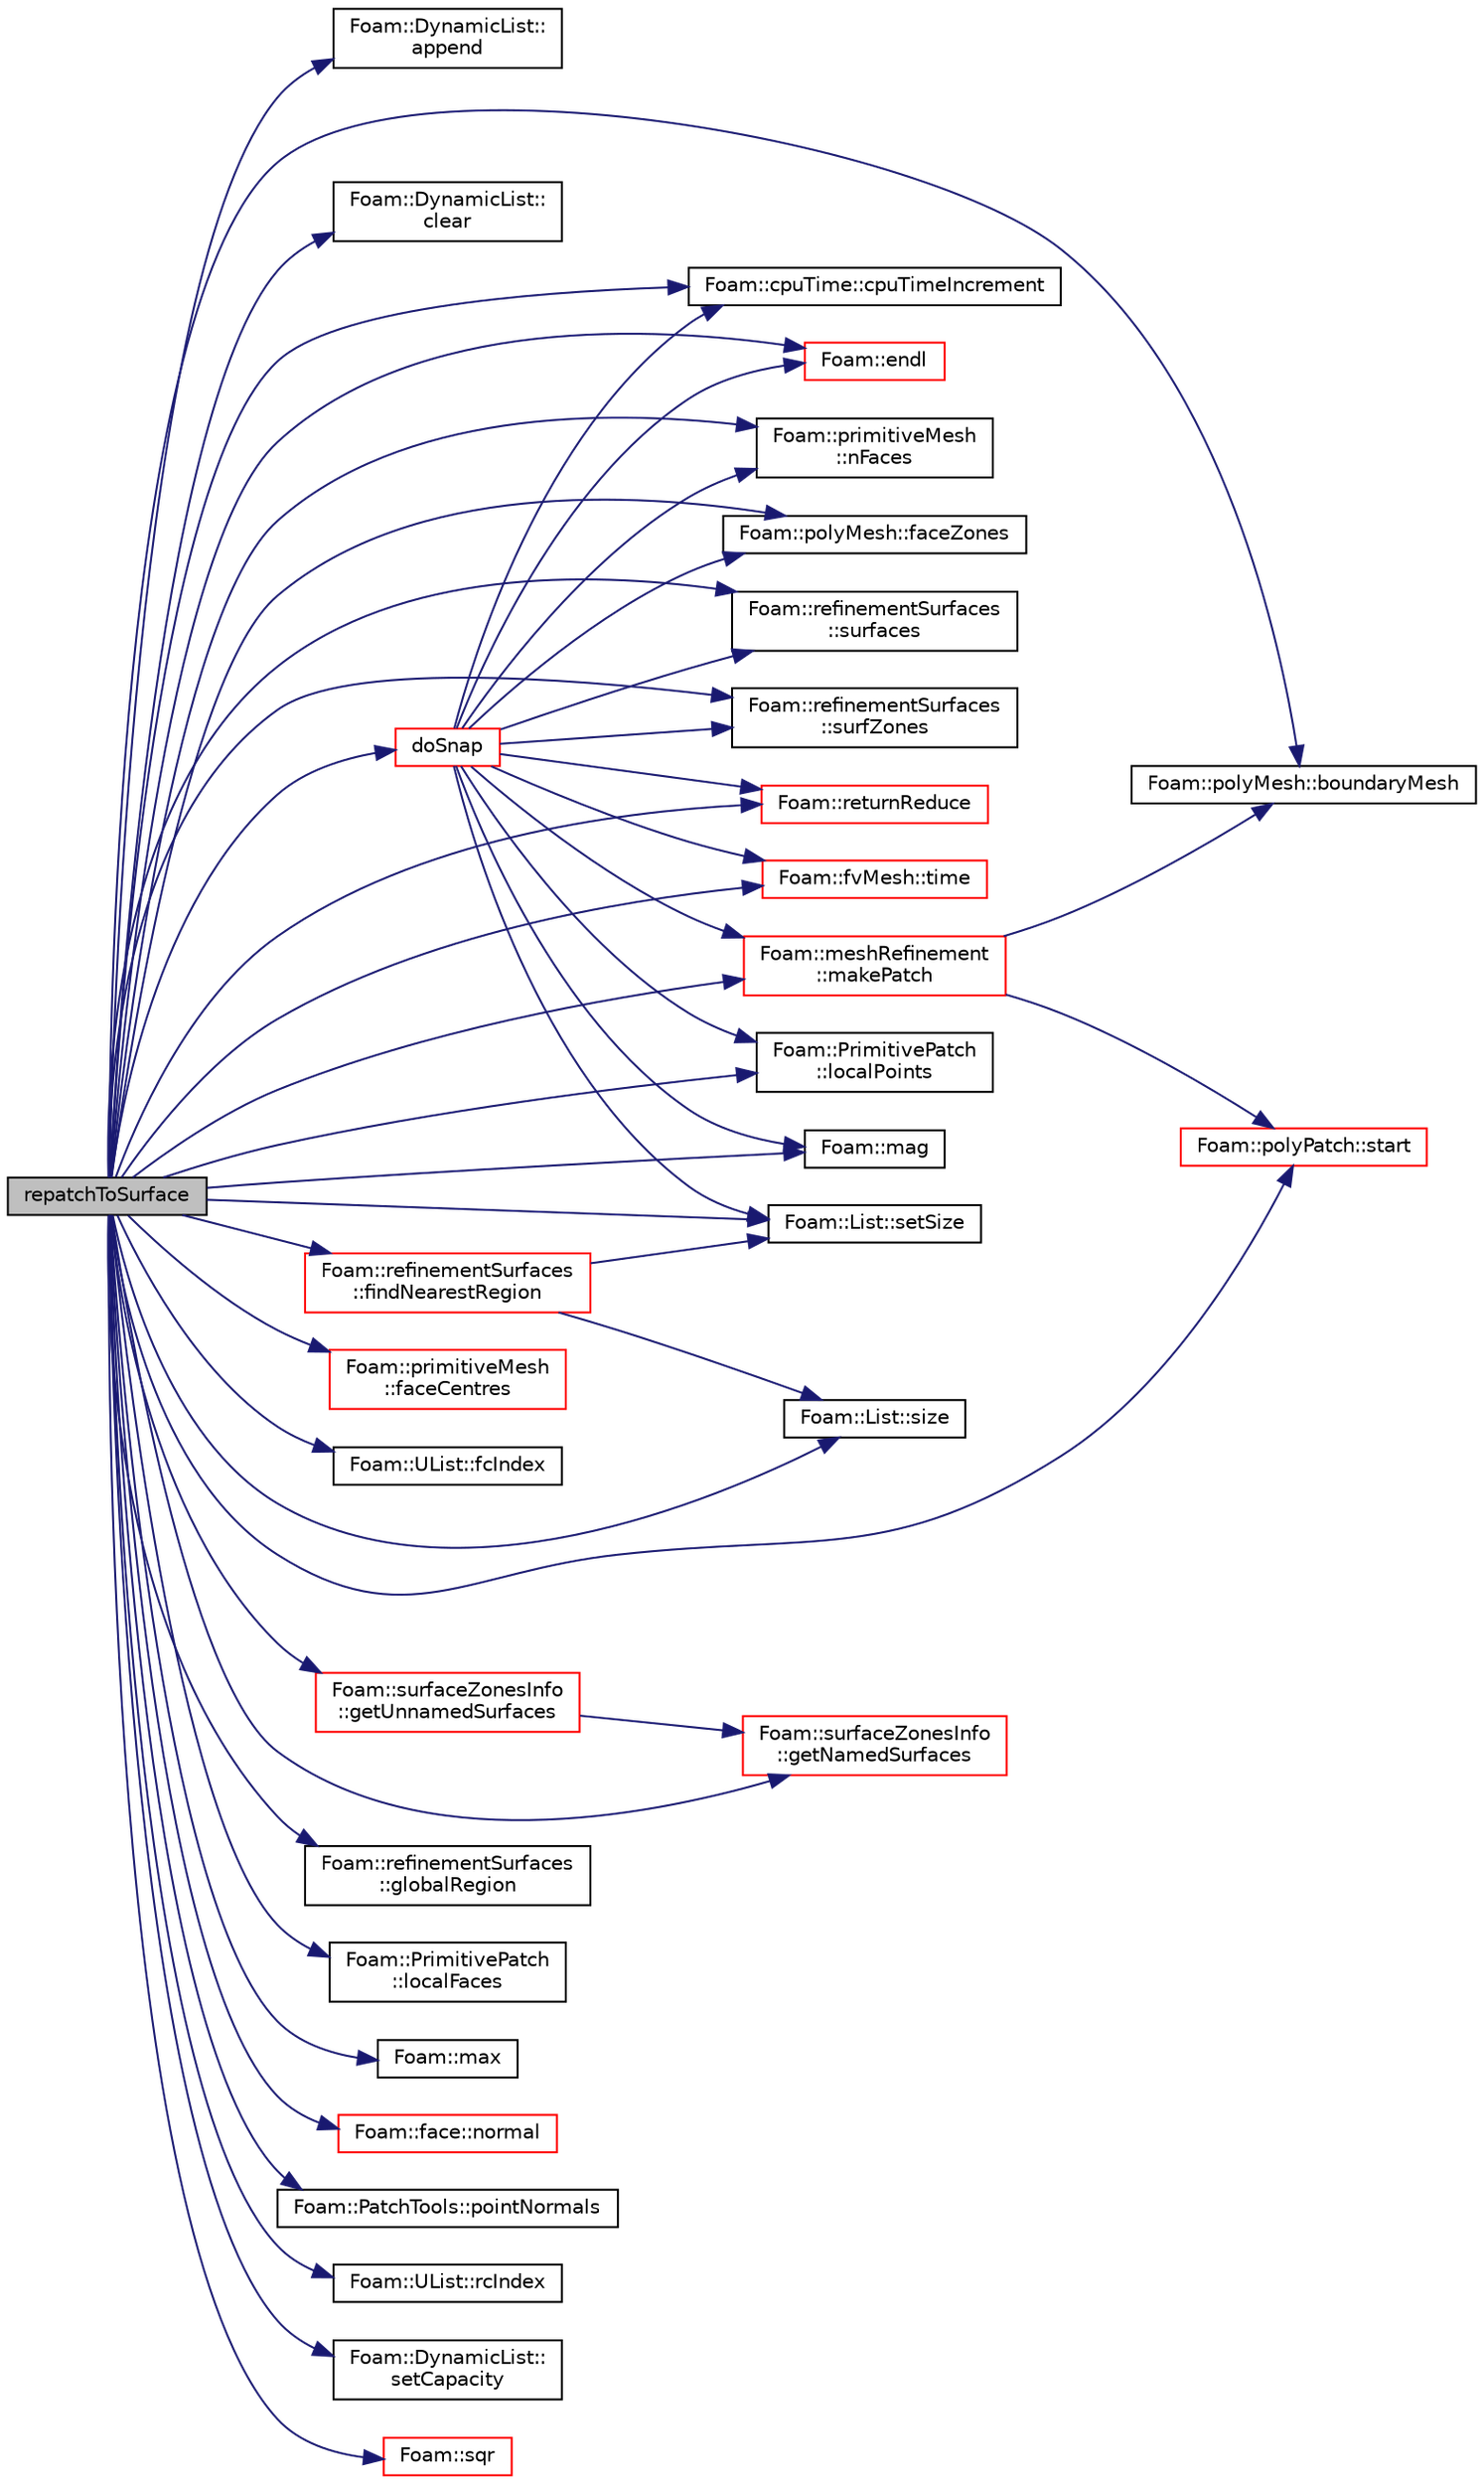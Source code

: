 digraph "repatchToSurface"
{
  bgcolor="transparent";
  edge [fontname="Helvetica",fontsize="10",labelfontname="Helvetica",labelfontsize="10"];
  node [fontname="Helvetica",fontsize="10",shape=record];
  rankdir="LR";
  Node5311 [label="repatchToSurface",height=0.2,width=0.4,color="black", fillcolor="grey75", style="filled", fontcolor="black"];
  Node5311 -> Node5312 [color="midnightblue",fontsize="10",style="solid",fontname="Helvetica"];
  Node5312 [label="Foam::DynamicList::\lappend",height=0.2,width=0.4,color="black",URL="$a27005.html#a7b67b42af715604376ad63a681dee6d8",tooltip="Append an element at the end of the list. "];
  Node5311 -> Node5313 [color="midnightblue",fontsize="10",style="solid",fontname="Helvetica"];
  Node5313 [label="Foam::polyMesh::boundaryMesh",height=0.2,width=0.4,color="black",URL="$a28565.html#a9f2b68c134340291eda6197f47f25484",tooltip="Return boundary mesh. "];
  Node5311 -> Node5314 [color="midnightblue",fontsize="10",style="solid",fontname="Helvetica"];
  Node5314 [label="Foam::DynamicList::\lclear",height=0.2,width=0.4,color="black",URL="$a27005.html#ac8bb3912a3ce86b15842e79d0b421204",tooltip="Clear the addressed list, i.e. set the size to zero. "];
  Node5311 -> Node5315 [color="midnightblue",fontsize="10",style="solid",fontname="Helvetica"];
  Node5315 [label="Foam::cpuTime::cpuTimeIncrement",height=0.2,width=0.4,color="black",URL="$a29837.html#a4175329836735c8e826766a016455fa1",tooltip="Return CPU time (in seconds) since last call to cpuTimeIncrement() "];
  Node5311 -> Node5316 [color="midnightblue",fontsize="10",style="solid",fontname="Helvetica"];
  Node5316 [label="doSnap",height=0.2,width=0.4,color="red",URL="$a25921.html#adf0870a8be4483ecdb73b26b20d027ee"];
  Node5316 -> Node5317 [color="midnightblue",fontsize="10",style="solid",fontname="Helvetica"];
  Node5317 [label="Foam::endl",height=0.2,width=0.4,color="red",URL="$a21851.html#a2db8fe02a0d3909e9351bb4275b23ce4",tooltip="Add newline and flush stream. "];
  Node5316 -> Node5319 [color="midnightblue",fontsize="10",style="solid",fontname="Helvetica"];
  Node5319 [label="Foam::primitiveMesh\l::nFaces",height=0.2,width=0.4,color="black",URL="$a28685.html#abe602c985a3c9ffa67176e969e77ca6f"];
  Node5316 -> Node5322 [color="midnightblue",fontsize="10",style="solid",fontname="Helvetica"];
  Node5322 [label="Foam::polyMesh::faceZones",height=0.2,width=0.4,color="black",URL="$a28565.html#af216614a0f9997169eea2cade46dc9ba",tooltip="Return face zone mesh. "];
  Node5316 -> Node5323 [color="midnightblue",fontsize="10",style="solid",fontname="Helvetica"];
  Node5323 [label="Foam::refinementSurfaces\l::surfaces",height=0.2,width=0.4,color="black",URL="$a25881.html#aecbcb64045a3d1f599507e1dbd376c88"];
  Node5316 -> Node5324 [color="midnightblue",fontsize="10",style="solid",fontname="Helvetica"];
  Node5324 [label="Foam::refinementSurfaces\l::surfZones",height=0.2,width=0.4,color="black",URL="$a25881.html#ab01f5ea8179426ce11414d1e1fee91e5"];
  Node5316 -> Node5372 [color="midnightblue",fontsize="10",style="solid",fontname="Helvetica"];
  Node5372 [label="Foam::returnReduce",height=0.2,width=0.4,color="red",URL="$a21851.html#a8d528a67d2a9c6fe4fb94bc86872624b"];
  Node5316 -> Node5514 [color="midnightblue",fontsize="10",style="solid",fontname="Helvetica"];
  Node5514 [label="Foam::fvMesh::time",height=0.2,width=0.4,color="red",URL="$a23593.html#a0d94096809fe3376b29a2a29ca11bb18",tooltip="Return the top-level database. "];
  Node5316 -> Node5747 [color="midnightblue",fontsize="10",style="solid",fontname="Helvetica"];
  Node5747 [label="Foam::meshRefinement\l::makePatch",height=0.2,width=0.4,color="red",URL="$a25857.html#aca2e02beb44887a5eede2d5061d6eb54",tooltip="Create patch from set of patches. "];
  Node5747 -> Node5313 [color="midnightblue",fontsize="10",style="solid",fontname="Helvetica"];
  Node5747 -> Node5394 [color="midnightblue",fontsize="10",style="solid",fontname="Helvetica"];
  Node5394 [label="Foam::polyPatch::start",height=0.2,width=0.4,color="red",URL="$a28633.html#a6bfd3e3abb11e98bdb4b98671cec1234",tooltip="Return start label of this patch in the polyMesh face list. "];
  Node5316 -> Node5315 [color="midnightblue",fontsize="10",style="solid",fontname="Helvetica"];
  Node5316 -> Node5398 [color="midnightblue",fontsize="10",style="solid",fontname="Helvetica"];
  Node5398 [label="Foam::List::setSize",height=0.2,width=0.4,color="black",URL="$a26833.html#aedb985ffeaf1bdbfeccc2a8730405703",tooltip="Reset size of List. "];
  Node5316 -> Node5447 [color="midnightblue",fontsize="10",style="solid",fontname="Helvetica"];
  Node5447 [label="Foam::PrimitivePatch\l::localPoints",height=0.2,width=0.4,color="black",URL="$a28693.html#aca6c65ee2831bb6795149af7635640a2",tooltip="Return pointField of points in patch. "];
  Node5316 -> Node5434 [color="midnightblue",fontsize="10",style="solid",fontname="Helvetica"];
  Node5434 [label="Foam::mag",height=0.2,width=0.4,color="black",URL="$a21851.html#a929da2a3fdcf3dacbbe0487d3a330dae"];
  Node5311 -> Node5317 [color="midnightblue",fontsize="10",style="solid",fontname="Helvetica"];
  Node5311 -> Node5519 [color="midnightblue",fontsize="10",style="solid",fontname="Helvetica"];
  Node5519 [label="Foam::primitiveMesh\l::faceCentres",height=0.2,width=0.4,color="red",URL="$a28685.html#a3319847c9ee813a5398d011b08de25a4"];
  Node5311 -> Node5322 [color="midnightblue",fontsize="10",style="solid",fontname="Helvetica"];
  Node5311 -> Node5695 [color="midnightblue",fontsize="10",style="solid",fontname="Helvetica"];
  Node5695 [label="Foam::UList::fcIndex",height=0.2,width=0.4,color="black",URL="$a26837.html#a512534dbc231b74b95ff84902c1b2087",tooltip="Return the forward circular index, i.e. the next index. "];
  Node5311 -> Node5765 [color="midnightblue",fontsize="10",style="solid",fontname="Helvetica"];
  Node5765 [label="Foam::refinementSurfaces\l::findNearestRegion",height=0.2,width=0.4,color="red",URL="$a25881.html#a80e23a2f389ab4ce2d741d30fa067985",tooltip="Find nearest point on surfaces. Return surface and region on. "];
  Node5765 -> Node5398 [color="midnightblue",fontsize="10",style="solid",fontname="Helvetica"];
  Node5765 -> Node5376 [color="midnightblue",fontsize="10",style="solid",fontname="Helvetica"];
  Node5376 [label="Foam::List::size",height=0.2,width=0.4,color="black",URL="$a26833.html#a8a5f6fa29bd4b500caf186f60245b384",tooltip="Override size to be inconsistent with allocated storage. "];
  Node5311 -> Node5767 [color="midnightblue",fontsize="10",style="solid",fontname="Helvetica"];
  Node5767 [label="Foam::surfaceZonesInfo\l::getNamedSurfaces",height=0.2,width=0.4,color="red",URL="$a25885.html#a59d8871cd9c916017046af1f0a57c60f",tooltip="Get indices of named surfaces (surfaces with faceZoneName) "];
  Node5311 -> Node5784 [color="midnightblue",fontsize="10",style="solid",fontname="Helvetica"];
  Node5784 [label="Foam::surfaceZonesInfo\l::getUnnamedSurfaces",height=0.2,width=0.4,color="red",URL="$a25885.html#a1f8c08324d9ad320e759f30f23b2d151",tooltip="Get indices of unnamed surfaces (surfaces without faceZoneName) "];
  Node5784 -> Node5767 [color="midnightblue",fontsize="10",style="solid",fontname="Helvetica"];
  Node5311 -> Node5786 [color="midnightblue",fontsize="10",style="solid",fontname="Helvetica"];
  Node5786 [label="Foam::refinementSurfaces\l::globalRegion",height=0.2,width=0.4,color="black",URL="$a25881.html#a69bb2125423b0015d3b44d9f5ae678eb",tooltip="From surface and region on surface to global region. "];
  Node5311 -> Node5787 [color="midnightblue",fontsize="10",style="solid",fontname="Helvetica"];
  Node5787 [label="Foam::PrimitivePatch\l::localFaces",height=0.2,width=0.4,color="black",URL="$a28693.html#aa4bd29e9c9de3d53e26aa2bf2e803c60",tooltip="Return patch faces addressing into local point list. "];
  Node5311 -> Node5447 [color="midnightblue",fontsize="10",style="solid",fontname="Helvetica"];
  Node5311 -> Node5434 [color="midnightblue",fontsize="10",style="solid",fontname="Helvetica"];
  Node5311 -> Node5747 [color="midnightblue",fontsize="10",style="solid",fontname="Helvetica"];
  Node5311 -> Node5536 [color="midnightblue",fontsize="10",style="solid",fontname="Helvetica"];
  Node5536 [label="Foam::max",height=0.2,width=0.4,color="black",URL="$a21851.html#ac993e906cf2774ae77e666bc24e81733"];
  Node5311 -> Node5319 [color="midnightblue",fontsize="10",style="solid",fontname="Helvetica"];
  Node5311 -> Node5788 [color="midnightblue",fontsize="10",style="solid",fontname="Helvetica"];
  Node5788 [label="Foam::face::normal",height=0.2,width=0.4,color="red",URL="$a28369.html#a9c276d6ebebcebe172195c3106e409ad",tooltip="Vector normal; magnitude is equal to area of face. "];
  Node5311 -> Node5791 [color="midnightblue",fontsize="10",style="solid",fontname="Helvetica"];
  Node5791 [label="Foam::PatchTools::pointNormals",height=0.2,width=0.4,color="black",URL="$a28681.html#a58be29b3b41b95dc044d8d273cf990a2",tooltip="Return parallel consistent point normals for patches using mesh points. "];
  Node5311 -> Node5792 [color="midnightblue",fontsize="10",style="solid",fontname="Helvetica"];
  Node5792 [label="Foam::UList::rcIndex",height=0.2,width=0.4,color="black",URL="$a26837.html#a286b66c68007df4532de24354ec487cb",tooltip="Return the reverse circular index, i.e. the previous index. "];
  Node5311 -> Node5372 [color="midnightblue",fontsize="10",style="solid",fontname="Helvetica"];
  Node5311 -> Node5793 [color="midnightblue",fontsize="10",style="solid",fontname="Helvetica"];
  Node5793 [label="Foam::DynamicList::\lsetCapacity",height=0.2,width=0.4,color="black",URL="$a27005.html#a3769bf93f15609625d62b693c566bcd1",tooltip="Alter the size of the underlying storage. "];
  Node5311 -> Node5398 [color="midnightblue",fontsize="10",style="solid",fontname="Helvetica"];
  Node5311 -> Node5376 [color="midnightblue",fontsize="10",style="solid",fontname="Helvetica"];
  Node5311 -> Node5436 [color="midnightblue",fontsize="10",style="solid",fontname="Helvetica"];
  Node5436 [label="Foam::sqr",height=0.2,width=0.4,color="red",URL="$a21851.html#a277dc11c581d53826ab5090b08f3b17b"];
  Node5311 -> Node5394 [color="midnightblue",fontsize="10",style="solid",fontname="Helvetica"];
  Node5311 -> Node5323 [color="midnightblue",fontsize="10",style="solid",fontname="Helvetica"];
  Node5311 -> Node5324 [color="midnightblue",fontsize="10",style="solid",fontname="Helvetica"];
  Node5311 -> Node5514 [color="midnightblue",fontsize="10",style="solid",fontname="Helvetica"];
}
